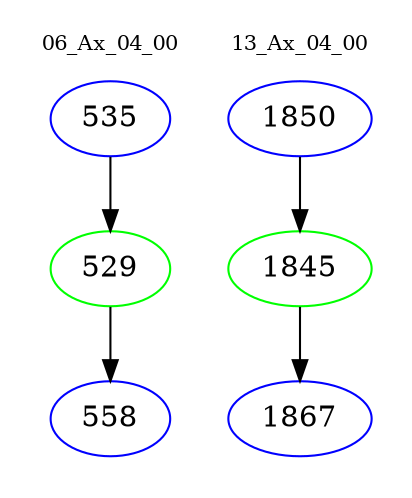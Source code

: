 digraph{
subgraph cluster_0 {
color = white
label = "06_Ax_04_00";
fontsize=10;
T0_535 [label="535", color="blue"]
T0_535 -> T0_529 [color="black"]
T0_529 [label="529", color="green"]
T0_529 -> T0_558 [color="black"]
T0_558 [label="558", color="blue"]
}
subgraph cluster_1 {
color = white
label = "13_Ax_04_00";
fontsize=10;
T1_1850 [label="1850", color="blue"]
T1_1850 -> T1_1845 [color="black"]
T1_1845 [label="1845", color="green"]
T1_1845 -> T1_1867 [color="black"]
T1_1867 [label="1867", color="blue"]
}
}

